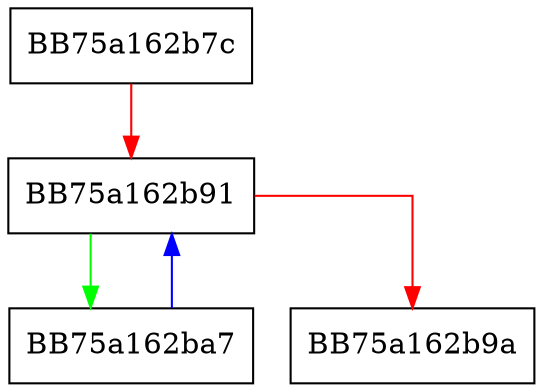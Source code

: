 digraph lua_remove {
  node [shape="box"];
  graph [splines=ortho];
  BB75a162b7c -> BB75a162b91 [color="red"];
  BB75a162b91 -> BB75a162ba7 [color="green"];
  BB75a162b91 -> BB75a162b9a [color="red"];
  BB75a162ba7 -> BB75a162b91 [color="blue"];
}